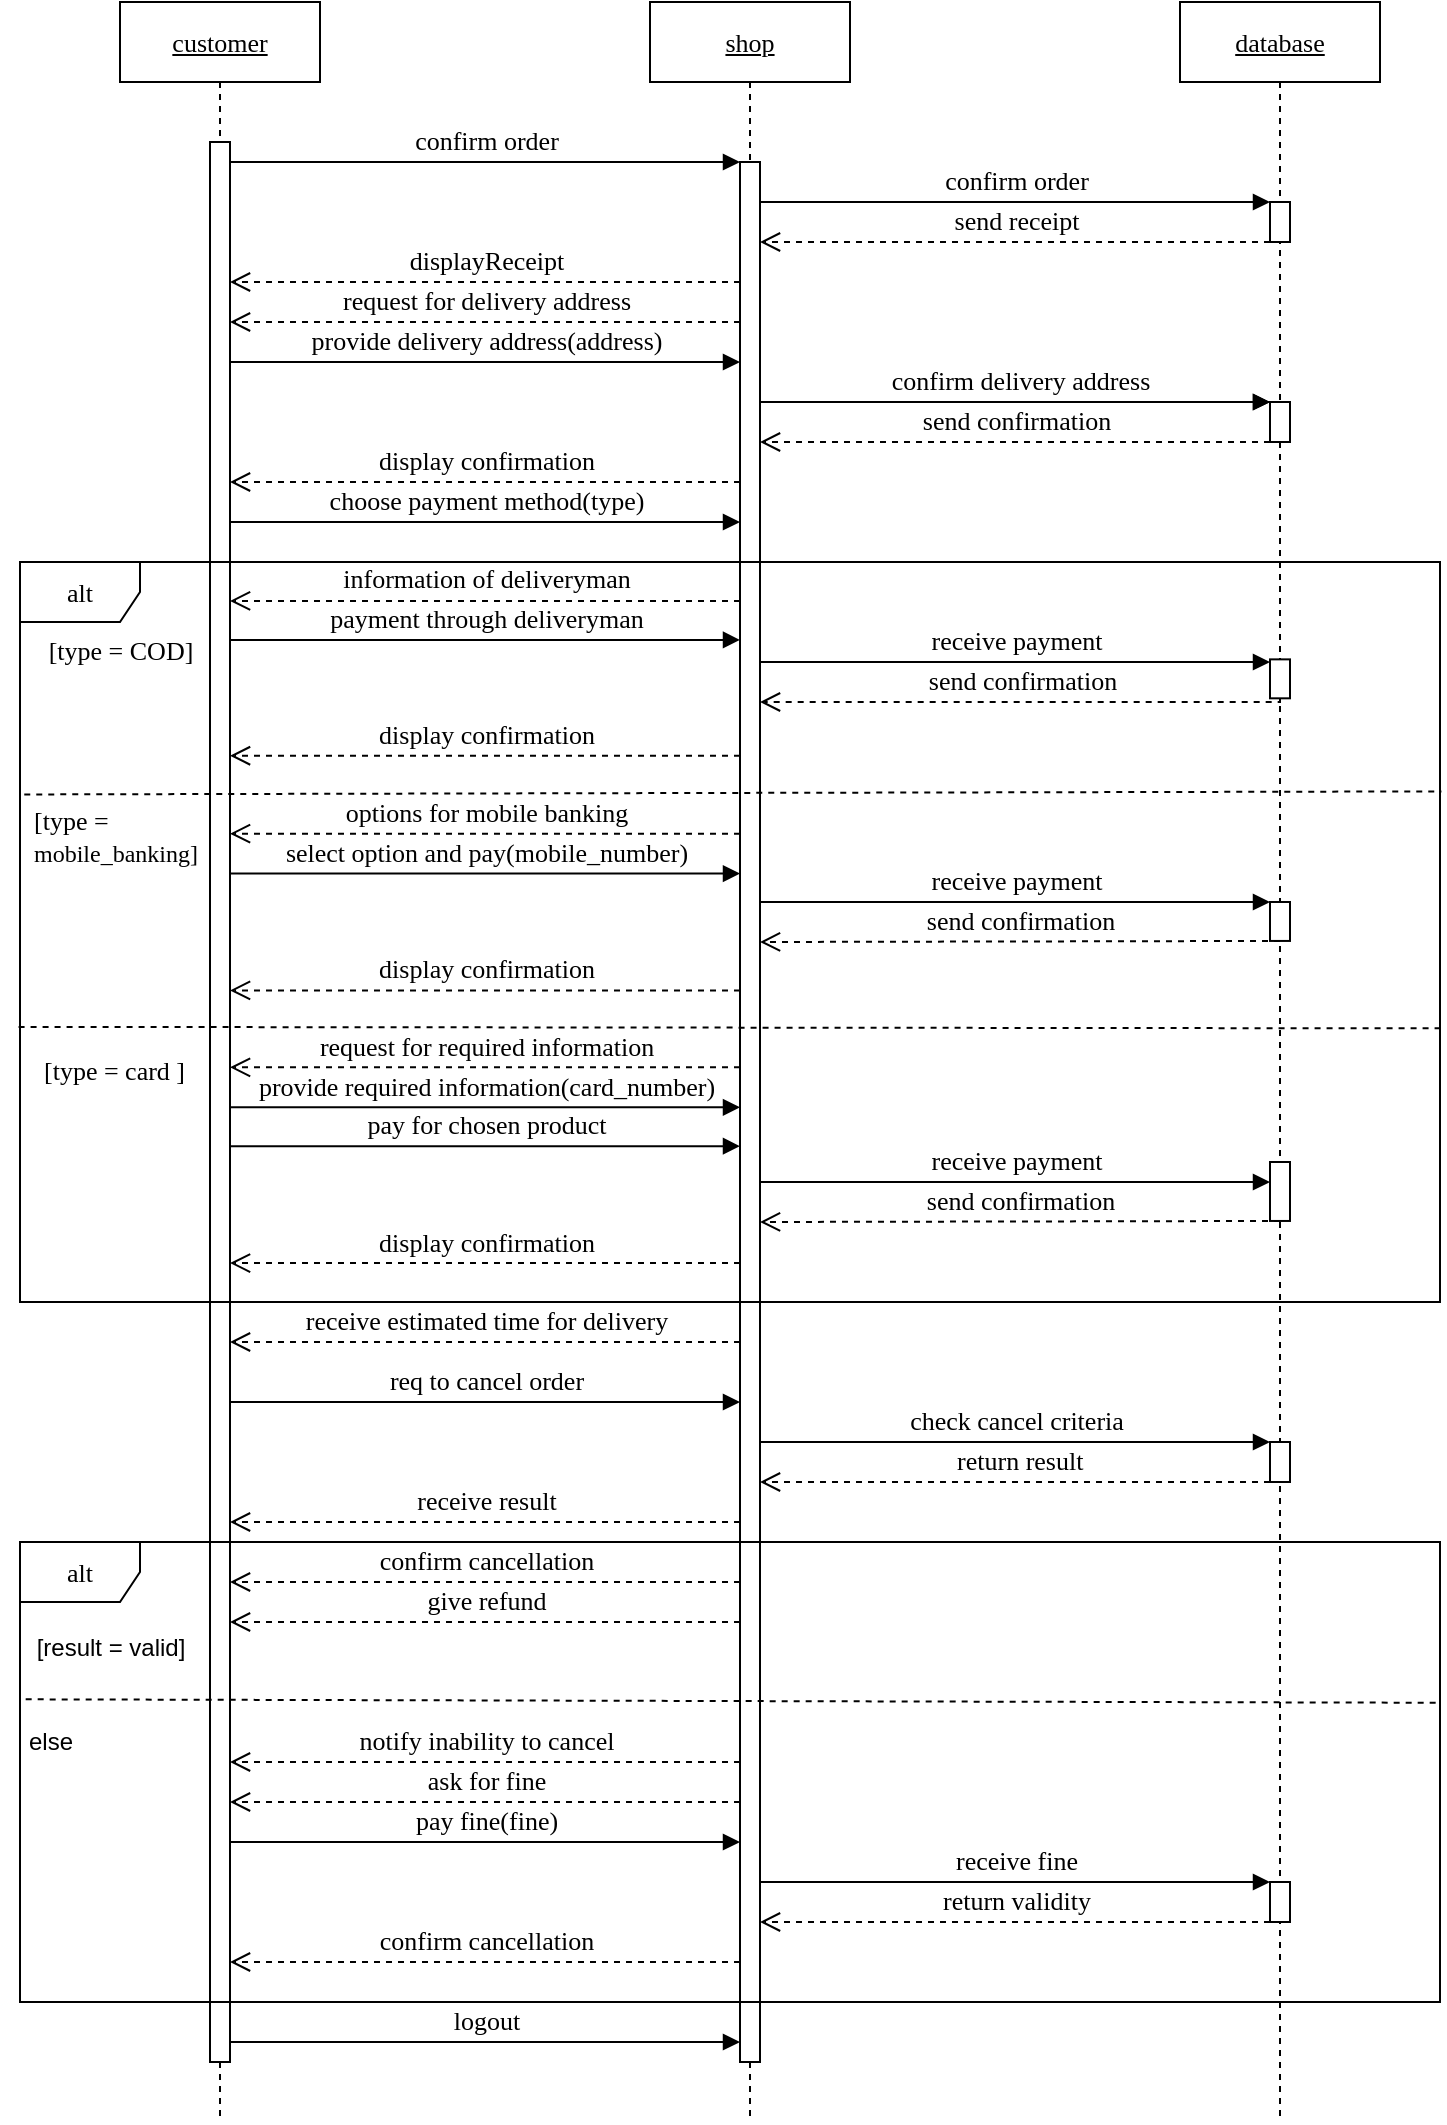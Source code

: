 <mxfile version="21.7.2" type="device">
  <diagram name="Page-1" id="2YBvvXClWsGukQMizWep">
    <mxGraphModel dx="683" dy="361" grid="1" gridSize="10" guides="1" tooltips="1" connect="1" arrows="1" fold="1" page="1" pageScale="1" pageWidth="850" pageHeight="1100" math="0" shadow="0">
      <root>
        <mxCell id="0" />
        <mxCell id="1" parent="0" />
        <mxCell id="aM9ryv3xv72pqoxQDRHE-1" value="&lt;u style=&quot;font-size: 13px;&quot;&gt;customer&lt;/u&gt;" style="shape=umlLifeline;perimeter=lifelinePerimeter;whiteSpace=wrap;html=1;container=0;dropTarget=0;collapsible=0;recursiveResize=0;outlineConnect=0;portConstraint=eastwest;newEdgeStyle={&quot;edgeStyle&quot;:&quot;elbowEdgeStyle&quot;,&quot;elbow&quot;:&quot;vertical&quot;,&quot;curved&quot;:0,&quot;rounded&quot;:0};fontFamily=Times New Roman;fontSize=13;" parent="1" vertex="1">
          <mxGeometry x="60" y="40" width="100" height="1060" as="geometry" />
        </mxCell>
        <mxCell id="aM9ryv3xv72pqoxQDRHE-2" value="" style="html=1;points=[];perimeter=orthogonalPerimeter;outlineConnect=0;targetShapes=umlLifeline;portConstraint=eastwest;newEdgeStyle={&quot;edgeStyle&quot;:&quot;elbowEdgeStyle&quot;,&quot;elbow&quot;:&quot;vertical&quot;,&quot;curved&quot;:0,&quot;rounded&quot;:0};fontFamily=Times New Roman;fontSize=13;" parent="aM9ryv3xv72pqoxQDRHE-1" vertex="1">
          <mxGeometry x="45" y="70" width="10" height="960" as="geometry" />
        </mxCell>
        <mxCell id="aM9ryv3xv72pqoxQDRHE-5" value="&lt;u style=&quot;font-size: 13px;&quot;&gt;shop&lt;/u&gt;" style="shape=umlLifeline;perimeter=lifelinePerimeter;whiteSpace=wrap;html=1;container=0;dropTarget=0;collapsible=0;recursiveResize=0;outlineConnect=0;portConstraint=eastwest;newEdgeStyle={&quot;edgeStyle&quot;:&quot;elbowEdgeStyle&quot;,&quot;elbow&quot;:&quot;vertical&quot;,&quot;curved&quot;:0,&quot;rounded&quot;:0};fontFamily=Times New Roman;fontSize=13;" parent="1" vertex="1">
          <mxGeometry x="325" y="40" width="100" height="1060" as="geometry" />
        </mxCell>
        <mxCell id="aM9ryv3xv72pqoxQDRHE-6" value="" style="html=1;points=[];perimeter=orthogonalPerimeter;outlineConnect=0;targetShapes=umlLifeline;portConstraint=eastwest;newEdgeStyle={&quot;edgeStyle&quot;:&quot;elbowEdgeStyle&quot;,&quot;elbow&quot;:&quot;vertical&quot;,&quot;curved&quot;:0,&quot;rounded&quot;:0};fontFamily=Times New Roman;fontSize=13;" parent="aM9ryv3xv72pqoxQDRHE-5" vertex="1">
          <mxGeometry x="45" y="80" width="10" height="950" as="geometry" />
        </mxCell>
        <mxCell id="zRI3TL-ee5AhWv-r6EOS-1" value="&lt;u style=&quot;font-size: 13px;&quot;&gt;database&lt;/u&gt;" style="shape=umlLifeline;perimeter=lifelinePerimeter;whiteSpace=wrap;html=1;container=1;dropTarget=0;collapsible=0;recursiveResize=0;outlineConnect=0;portConstraint=eastwest;newEdgeStyle={&quot;edgeStyle&quot;:&quot;elbowEdgeStyle&quot;,&quot;elbow&quot;:&quot;vertical&quot;,&quot;curved&quot;:0,&quot;rounded&quot;:0};fontFamily=Times New Roman;fontSize=13;" parent="1" vertex="1">
          <mxGeometry x="590" y="40" width="100" height="1060" as="geometry" />
        </mxCell>
        <mxCell id="zRI3TL-ee5AhWv-r6EOS-6" value="" style="html=1;points=[];perimeter=orthogonalPerimeter;outlineConnect=0;targetShapes=umlLifeline;portConstraint=eastwest;newEdgeStyle={&quot;edgeStyle&quot;:&quot;elbowEdgeStyle&quot;,&quot;elbow&quot;:&quot;vertical&quot;,&quot;curved&quot;:0,&quot;rounded&quot;:0};fontFamily=Times New Roman;fontSize=13;" parent="zRI3TL-ee5AhWv-r6EOS-1" vertex="1">
          <mxGeometry x="45" y="100" width="10" height="20" as="geometry" />
        </mxCell>
        <mxCell id="zRI3TL-ee5AhWv-r6EOS-3" value="confirm order" style="html=1;verticalAlign=bottom;endArrow=block;edgeStyle=elbowEdgeStyle;elbow=vertical;curved=0;rounded=0;fontFamily=Times New Roman;fontSize=13;" parent="1" source="aM9ryv3xv72pqoxQDRHE-2" target="aM9ryv3xv72pqoxQDRHE-6" edge="1">
          <mxGeometry width="80" relative="1" as="geometry">
            <mxPoint x="360" y="260" as="sourcePoint" />
            <mxPoint x="440" y="260" as="targetPoint" />
            <Array as="points">
              <mxPoint x="290" y="120" />
              <mxPoint x="280" y="130" />
            </Array>
          </mxGeometry>
        </mxCell>
        <mxCell id="zRI3TL-ee5AhWv-r6EOS-5" value="confirm order" style="html=1;verticalAlign=bottom;endArrow=block;edgeStyle=elbowEdgeStyle;elbow=vertical;curved=0;rounded=0;fontFamily=Times New Roman;fontSize=13;" parent="1" source="aM9ryv3xv72pqoxQDRHE-6" target="zRI3TL-ee5AhWv-r6EOS-6" edge="1">
          <mxGeometry width="80" relative="1" as="geometry">
            <mxPoint x="360" y="140" as="sourcePoint" />
            <mxPoint x="620" y="140" as="targetPoint" />
            <Array as="points">
              <mxPoint x="555" y="140" />
              <mxPoint x="545" y="150" />
            </Array>
          </mxGeometry>
        </mxCell>
        <mxCell id="zRI3TL-ee5AhWv-r6EOS-7" value="send receipt" style="html=1;verticalAlign=bottom;endArrow=open;dashed=1;endSize=8;edgeStyle=elbowEdgeStyle;elbow=vertical;curved=0;rounded=0;fontFamily=Times New Roman;fontSize=13;" parent="1" source="zRI3TL-ee5AhWv-r6EOS-6" target="aM9ryv3xv72pqoxQDRHE-6" edge="1">
          <mxGeometry relative="1" as="geometry">
            <mxPoint x="440" y="260" as="sourcePoint" />
            <mxPoint x="360" y="260" as="targetPoint" />
            <Array as="points">
              <mxPoint x="530" y="160" />
            </Array>
          </mxGeometry>
        </mxCell>
        <mxCell id="zRI3TL-ee5AhWv-r6EOS-8" value="displayReceipt" style="html=1;verticalAlign=bottom;endArrow=open;dashed=1;endSize=8;edgeStyle=elbowEdgeStyle;elbow=vertical;curved=0;rounded=0;fontFamily=Times New Roman;fontSize=13;" parent="1" target="aM9ryv3xv72pqoxQDRHE-2" edge="1">
          <mxGeometry relative="1" as="geometry">
            <mxPoint x="370" y="180" as="sourcePoint" />
            <mxPoint x="95" y="180" as="targetPoint" />
            <Array as="points">
              <mxPoint x="265" y="180" />
            </Array>
          </mxGeometry>
        </mxCell>
        <mxCell id="zRI3TL-ee5AhWv-r6EOS-9" value="choose payment method(type)" style="html=1;verticalAlign=bottom;endArrow=block;edgeStyle=elbowEdgeStyle;elbow=vertical;curved=0;rounded=0;fontFamily=Times New Roman;fontSize=13;" parent="1" source="aM9ryv3xv72pqoxQDRHE-2" target="aM9ryv3xv72pqoxQDRHE-6" edge="1">
          <mxGeometry width="80" relative="1" as="geometry">
            <mxPoint x="100" y="200" as="sourcePoint" />
            <mxPoint x="375" y="200" as="targetPoint" />
            <Array as="points">
              <mxPoint x="330" y="300" />
              <mxPoint x="220" y="280" />
              <mxPoint x="330" y="260" />
              <mxPoint x="295" y="200" />
              <mxPoint x="285" y="210" />
            </Array>
          </mxGeometry>
        </mxCell>
        <mxCell id="zRI3TL-ee5AhWv-r6EOS-39" value="" style="group;fontFamily=Times New Roman;fontSize=13;" parent="1" vertex="1" connectable="0">
          <mxGeometry x="9.29" y="320" width="711.42" height="370" as="geometry" />
        </mxCell>
        <mxCell id="zRI3TL-ee5AhWv-r6EOS-10" value="alt" style="shape=umlFrame;whiteSpace=wrap;html=1;pointerEvents=0;fontFamily=Times New Roman;fontSize=13;" parent="zRI3TL-ee5AhWv-r6EOS-39" vertex="1">
          <mxGeometry x="0.71" width="710.0" height="370.0" as="geometry" />
        </mxCell>
        <mxCell id="zRI3TL-ee5AhWv-r6EOS-11" value="[type = COD]" style="text;html=1;align=center;verticalAlign=middle;resizable=0;points=[];autosize=1;strokeColor=none;fillColor=none;fontFamily=Times New Roman;fontSize=13;" parent="zRI3TL-ee5AhWv-r6EOS-39" vertex="1">
          <mxGeometry x="0.71" y="29.211" width="100" height="30" as="geometry" />
        </mxCell>
        <mxCell id="zRI3TL-ee5AhWv-r6EOS-12" value="information of deliveryman" style="html=1;verticalAlign=bottom;endArrow=open;dashed=1;endSize=8;edgeStyle=elbowEdgeStyle;elbow=vertical;curved=0;rounded=0;fontFamily=Times New Roman;fontSize=13;" parent="zRI3TL-ee5AhWv-r6EOS-39" source="aM9ryv3xv72pqoxQDRHE-6" target="aM9ryv3xv72pqoxQDRHE-2" edge="1">
          <mxGeometry relative="1" as="geometry">
            <mxPoint x="355.71" y="19.474" as="sourcePoint" />
            <mxPoint x="100.71" y="19.474" as="targetPoint" />
            <Array as="points">
              <mxPoint x="250.71" y="19.474" />
            </Array>
          </mxGeometry>
        </mxCell>
        <mxCell id="zRI3TL-ee5AhWv-r6EOS-13" value="payment through deliveryman" style="html=1;verticalAlign=bottom;endArrow=block;edgeStyle=elbowEdgeStyle;elbow=vertical;curved=0;rounded=0;fontFamily=Times New Roman;fontSize=13;" parent="zRI3TL-ee5AhWv-r6EOS-39" source="aM9ryv3xv72pqoxQDRHE-2" target="aM9ryv3xv72pqoxQDRHE-6" edge="1">
          <mxGeometry width="80" relative="1" as="geometry">
            <mxPoint x="115.71" y="38.947" as="sourcePoint" />
            <mxPoint x="370.71" y="38.947" as="targetPoint" />
            <Array as="points">
              <mxPoint x="295.71" y="38.947" />
              <mxPoint x="285.71" y="48.684" />
            </Array>
          </mxGeometry>
        </mxCell>
        <mxCell id="zRI3TL-ee5AhWv-r6EOS-17" value="display confirmation" style="html=1;verticalAlign=bottom;endArrow=open;dashed=1;endSize=8;edgeStyle=elbowEdgeStyle;elbow=vertical;curved=0;rounded=0;fontFamily=Times New Roman;fontSize=13;" parent="zRI3TL-ee5AhWv-r6EOS-39" source="aM9ryv3xv72pqoxQDRHE-6" target="aM9ryv3xv72pqoxQDRHE-2" edge="1">
          <mxGeometry relative="1" as="geometry">
            <mxPoint x="365.71" y="96.882" as="sourcePoint" />
            <mxPoint x="110.71" y="96.882" as="targetPoint" />
            <Array as="points">
              <mxPoint x="260.71" y="96.882" />
            </Array>
          </mxGeometry>
        </mxCell>
        <mxCell id="zRI3TL-ee5AhWv-r6EOS-18" value="" style="endArrow=none;dashed=1;html=1;rounded=0;exitX=0.003;exitY=0.322;exitDx=0;exitDy=0;exitPerimeter=0;entryX=1.001;entryY=0.31;entryDx=0;entryDy=0;entryPerimeter=0;fontFamily=Times New Roman;fontSize=13;" parent="zRI3TL-ee5AhWv-r6EOS-39" target="zRI3TL-ee5AhWv-r6EOS-10" edge="1">
          <mxGeometry width="50" height="50" relative="1" as="geometry">
            <mxPoint x="2.84" y="116.219" as="sourcePoint" />
            <mxPoint x="710.0" y="113.999" as="targetPoint" />
          </mxGeometry>
        </mxCell>
        <mxCell id="zRI3TL-ee5AhWv-r6EOS-19" value="&lt;div style=&quot;font-size: 13px;&quot;&gt;&lt;span style=&quot;background-color: initial; font-size: 13px;&quot;&gt;[type =&lt;br&gt;&lt;/span&gt;&lt;span style=&quot;background-color: initial; font-size: 12px;&quot;&gt;mobile_banking]&lt;/span&gt;&lt;/div&gt;" style="text;html=1;align=left;verticalAlign=middle;resizable=0;points=[];autosize=1;strokeColor=none;fillColor=none;fontFamily=Times New Roman;fontSize=13;" parent="zRI3TL-ee5AhWv-r6EOS-39" vertex="1">
          <mxGeometry x="5.71" y="116.842" width="110" height="40" as="geometry" />
        </mxCell>
        <mxCell id="zRI3TL-ee5AhWv-r6EOS-20" value="options for mobile banking" style="html=1;verticalAlign=bottom;endArrow=open;dashed=1;endSize=8;edgeStyle=elbowEdgeStyle;elbow=vertical;curved=0;rounded=0;fontFamily=Times New Roman;fontSize=13;" parent="zRI3TL-ee5AhWv-r6EOS-39" source="aM9ryv3xv72pqoxQDRHE-6" target="aM9ryv3xv72pqoxQDRHE-2" edge="1">
          <mxGeometry relative="1" as="geometry">
            <mxPoint x="355.71" y="136.316" as="sourcePoint" />
            <mxPoint x="100.71" y="136.316" as="targetPoint" />
            <Array as="points">
              <mxPoint x="255.71" y="135.829" />
            </Array>
          </mxGeometry>
        </mxCell>
        <mxCell id="zRI3TL-ee5AhWv-r6EOS-21" value="select option and pay(mobile_number)" style="html=1;verticalAlign=bottom;endArrow=block;edgeStyle=elbowEdgeStyle;elbow=vertical;curved=0;rounded=0;fontFamily=Times New Roman;fontSize=13;" parent="zRI3TL-ee5AhWv-r6EOS-39" source="aM9ryv3xv72pqoxQDRHE-2" target="aM9ryv3xv72pqoxQDRHE-6" edge="1">
          <mxGeometry width="80" relative="1" as="geometry">
            <mxPoint x="100.71" y="155.789" as="sourcePoint" />
            <mxPoint x="355.71" y="155.789" as="targetPoint" />
            <Array as="points">
              <mxPoint x="290.71" y="155.789" />
              <mxPoint x="280.71" y="165.526" />
            </Array>
          </mxGeometry>
        </mxCell>
        <mxCell id="zRI3TL-ee5AhWv-r6EOS-26" value="display confirmation" style="html=1;verticalAlign=bottom;endArrow=open;dashed=1;endSize=8;edgeStyle=elbowEdgeStyle;elbow=vertical;curved=0;rounded=0;fontFamily=Times New Roman;fontSize=13;" parent="zRI3TL-ee5AhWv-r6EOS-39" source="aM9ryv3xv72pqoxQDRHE-6" target="aM9ryv3xv72pqoxQDRHE-2" edge="1">
          <mxGeometry relative="1" as="geometry">
            <mxPoint x="365.71" y="214.211" as="sourcePoint" />
            <mxPoint x="110.71" y="214.211" as="targetPoint" />
            <Array as="points">
              <mxPoint x="260.71" y="214.211" />
            </Array>
          </mxGeometry>
        </mxCell>
        <mxCell id="zRI3TL-ee5AhWv-r6EOS-27" value="" style="endArrow=none;dashed=1;html=1;rounded=0;exitX=-0.001;exitY=0.644;exitDx=0;exitDy=0;exitPerimeter=0;entryX=1.001;entryY=0.646;entryDx=0;entryDy=0;entryPerimeter=0;fontFamily=Times New Roman;fontSize=13;" parent="zRI3TL-ee5AhWv-r6EOS-39" edge="1">
          <mxGeometry width="50" height="50" relative="1" as="geometry">
            <mxPoint y="232.438" as="sourcePoint" />
            <mxPoint x="711.42" y="233.178" as="targetPoint" />
          </mxGeometry>
        </mxCell>
        <mxCell id="zRI3TL-ee5AhWv-r6EOS-28" value="&lt;div style=&quot;font-size: 13px;&quot;&gt;[type = card ]&lt;/div&gt;" style="text;html=1;align=left;verticalAlign=middle;resizable=0;points=[];autosize=1;strokeColor=none;fillColor=none;fontFamily=Times New Roman;fontSize=13;" parent="zRI3TL-ee5AhWv-r6EOS-39" vertex="1">
          <mxGeometry x="10.71" y="238.684" width="90" height="30" as="geometry" />
        </mxCell>
        <mxCell id="zRI3TL-ee5AhWv-r6EOS-29" value="request for required information" style="html=1;verticalAlign=bottom;endArrow=open;dashed=1;endSize=8;edgeStyle=elbowEdgeStyle;elbow=vertical;curved=0;rounded=0;fontFamily=Times New Roman;fontSize=13;" parent="zRI3TL-ee5AhWv-r6EOS-39" source="aM9ryv3xv72pqoxQDRHE-6" target="aM9ryv3xv72pqoxQDRHE-2" edge="1">
          <mxGeometry relative="1" as="geometry">
            <mxPoint x="355.71" y="252.671" as="sourcePoint" />
            <mxPoint x="100.71" y="252.671" as="targetPoint" />
            <Array as="points">
              <mxPoint x="255.71" y="252.671" />
            </Array>
          </mxGeometry>
        </mxCell>
        <mxCell id="zRI3TL-ee5AhWv-r6EOS-30" value="provide required information(card_number)" style="html=1;verticalAlign=bottom;endArrow=block;edgeStyle=elbowEdgeStyle;elbow=vertical;curved=0;rounded=0;fontFamily=Times New Roman;fontSize=13;" parent="zRI3TL-ee5AhWv-r6EOS-39" source="aM9ryv3xv72pqoxQDRHE-2" target="aM9ryv3xv72pqoxQDRHE-6" edge="1">
          <mxGeometry width="80" relative="1" as="geometry">
            <mxPoint x="110.71" y="272.632" as="sourcePoint" />
            <mxPoint x="365.71" y="272.632" as="targetPoint" />
            <Array as="points">
              <mxPoint x="295.71" y="272.632" />
              <mxPoint x="285.71" y="282.368" />
            </Array>
          </mxGeometry>
        </mxCell>
        <mxCell id="zRI3TL-ee5AhWv-r6EOS-31" value="pay for chosen product" style="html=1;verticalAlign=bottom;endArrow=block;edgeStyle=elbowEdgeStyle;elbow=vertical;curved=0;rounded=0;fontFamily=Times New Roman;fontSize=13;" parent="zRI3TL-ee5AhWv-r6EOS-39" source="aM9ryv3xv72pqoxQDRHE-2" target="aM9ryv3xv72pqoxQDRHE-6" edge="1">
          <mxGeometry width="80" relative="1" as="geometry">
            <mxPoint x="100.71" y="292.105" as="sourcePoint" />
            <mxPoint x="355.71" y="292.105" as="targetPoint" />
            <Array as="points">
              <mxPoint x="290.71" y="292.105" />
              <mxPoint x="280.71" y="301.842" />
            </Array>
          </mxGeometry>
        </mxCell>
        <mxCell id="zRI3TL-ee5AhWv-r6EOS-35" value="display confirmation" style="html=1;verticalAlign=bottom;endArrow=open;dashed=1;endSize=8;edgeStyle=elbowEdgeStyle;elbow=vertical;curved=0;rounded=0;fontFamily=Times New Roman;fontSize=13;" parent="zRI3TL-ee5AhWv-r6EOS-39" source="aM9ryv3xv72pqoxQDRHE-6" target="aM9ryv3xv72pqoxQDRHE-2" edge="1">
          <mxGeometry relative="1" as="geometry">
            <mxPoint x="365.71" y="350.526" as="sourcePoint" />
            <mxPoint x="110.71" y="350.526" as="targetPoint" />
            <Array as="points">
              <mxPoint x="265.71" y="350.526" />
            </Array>
          </mxGeometry>
        </mxCell>
        <mxCell id="zRI3TL-ee5AhWv-r6EOS-15" value="" style="html=1;points=[];perimeter=orthogonalPerimeter;outlineConnect=0;targetShapes=umlLifeline;portConstraint=eastwest;newEdgeStyle={&quot;edgeStyle&quot;:&quot;elbowEdgeStyle&quot;,&quot;elbow&quot;:&quot;vertical&quot;,&quot;curved&quot;:0,&quot;rounded&quot;:0};fontFamily=Times New Roman;fontSize=13;" parent="zRI3TL-ee5AhWv-r6EOS-39" vertex="1">
          <mxGeometry x="625.71" y="48.684" width="10.0" height="19.474" as="geometry" />
        </mxCell>
        <mxCell id="zRI3TL-ee5AhWv-r6EOS-23" value="" style="html=1;points=[];perimeter=orthogonalPerimeter;outlineConnect=0;targetShapes=umlLifeline;portConstraint=eastwest;newEdgeStyle={&quot;edgeStyle&quot;:&quot;elbowEdgeStyle&quot;,&quot;elbow&quot;:&quot;vertical&quot;,&quot;curved&quot;:0,&quot;rounded&quot;:0};fontFamily=Times New Roman;fontSize=13;" parent="zRI3TL-ee5AhWv-r6EOS-39" vertex="1">
          <mxGeometry x="625.71" y="169.996" width="10.0" height="19.474" as="geometry" />
        </mxCell>
        <mxCell id="zRI3TL-ee5AhWv-r6EOS-33" value="" style="html=1;points=[];perimeter=orthogonalPerimeter;outlineConnect=0;targetShapes=umlLifeline;portConstraint=eastwest;newEdgeStyle={&quot;edgeStyle&quot;:&quot;elbowEdgeStyle&quot;,&quot;elbow&quot;:&quot;vertical&quot;,&quot;curved&quot;:0,&quot;rounded&quot;:0};fontFamily=Times New Roman;fontSize=13;" parent="zRI3TL-ee5AhWv-r6EOS-39" vertex="1">
          <mxGeometry x="625.71" y="300" width="10" height="29.48" as="geometry" />
        </mxCell>
        <mxCell id="zRI3TL-ee5AhWv-r6EOS-14" value="receive payment" style="html=1;verticalAlign=bottom;endArrow=block;edgeStyle=elbowEdgeStyle;elbow=vertical;curved=0;rounded=0;fontFamily=Times New Roman;fontSize=13;" parent="1" source="aM9ryv3xv72pqoxQDRHE-6" target="zRI3TL-ee5AhWv-r6EOS-15" edge="1">
          <mxGeometry width="80" relative="1" as="geometry">
            <mxPoint x="380" y="370" as="sourcePoint" />
            <mxPoint x="635" y="370" as="targetPoint" />
            <Array as="points">
              <mxPoint x="570" y="370" />
              <mxPoint x="560" y="380" />
            </Array>
          </mxGeometry>
        </mxCell>
        <mxCell id="zRI3TL-ee5AhWv-r6EOS-16" value="send confirmation" style="html=1;verticalAlign=bottom;endArrow=open;dashed=1;endSize=8;edgeStyle=elbowEdgeStyle;elbow=vertical;curved=0;rounded=0;fontFamily=Times New Roman;fontSize=13;" parent="1" source="zRI3TL-ee5AhWv-r6EOS-15" target="aM9ryv3xv72pqoxQDRHE-6" edge="1">
          <mxGeometry relative="1" as="geometry">
            <mxPoint x="635" y="390" as="sourcePoint" />
            <mxPoint x="380" y="390" as="targetPoint" />
            <Array as="points">
              <mxPoint x="530" y="390" />
            </Array>
          </mxGeometry>
        </mxCell>
        <mxCell id="zRI3TL-ee5AhWv-r6EOS-22" value="receive payment" style="html=1;verticalAlign=bottom;endArrow=block;edgeStyle=elbowEdgeStyle;elbow=vertical;curved=0;rounded=0;fontFamily=Times New Roman;fontSize=13;" parent="1" source="aM9ryv3xv72pqoxQDRHE-6" target="zRI3TL-ee5AhWv-r6EOS-23" edge="1">
          <mxGeometry width="80" relative="1" as="geometry">
            <mxPoint x="380" y="490" as="sourcePoint" />
            <mxPoint x="635" y="490" as="targetPoint" />
            <Array as="points">
              <mxPoint x="565" y="490" />
              <mxPoint x="555" y="500" />
            </Array>
          </mxGeometry>
        </mxCell>
        <mxCell id="zRI3TL-ee5AhWv-r6EOS-24" value="send confirmation" style="html=1;verticalAlign=bottom;endArrow=open;dashed=1;endSize=8;edgeStyle=elbowEdgeStyle;elbow=vertical;curved=0;rounded=0;fontFamily=Times New Roman;fontSize=13;" parent="1" source="zRI3TL-ee5AhWv-r6EOS-23" target="aM9ryv3xv72pqoxQDRHE-6" edge="1">
          <mxGeometry relative="1" as="geometry">
            <mxPoint x="635" y="510" as="sourcePoint" />
            <mxPoint x="380" y="510" as="targetPoint" />
            <Array as="points">
              <mxPoint x="530" y="510" />
            </Array>
          </mxGeometry>
        </mxCell>
        <mxCell id="zRI3TL-ee5AhWv-r6EOS-32" value="receive payment" style="html=1;verticalAlign=bottom;endArrow=block;edgeStyle=elbowEdgeStyle;elbow=vertical;curved=0;rounded=0;fontFamily=Times New Roman;fontSize=13;" parent="1" source="aM9ryv3xv72pqoxQDRHE-6" target="zRI3TL-ee5AhWv-r6EOS-33" edge="1">
          <mxGeometry width="80" relative="1" as="geometry">
            <mxPoint x="380" y="630" as="sourcePoint" />
            <mxPoint x="635" y="630" as="targetPoint" />
            <Array as="points">
              <mxPoint x="565" y="630" />
              <mxPoint x="555" y="640" />
            </Array>
          </mxGeometry>
        </mxCell>
        <mxCell id="zRI3TL-ee5AhWv-r6EOS-34" value="send confirmation" style="html=1;verticalAlign=bottom;endArrow=open;dashed=1;endSize=8;edgeStyle=elbowEdgeStyle;elbow=vertical;curved=0;rounded=0;fontFamily=Times New Roman;fontSize=13;" parent="1" source="zRI3TL-ee5AhWv-r6EOS-33" target="aM9ryv3xv72pqoxQDRHE-6" edge="1">
          <mxGeometry relative="1" as="geometry">
            <mxPoint x="635" y="650" as="sourcePoint" />
            <mxPoint x="380" y="650" as="targetPoint" />
            <Array as="points">
              <mxPoint x="530" y="650" />
            </Array>
          </mxGeometry>
        </mxCell>
        <mxCell id="zRI3TL-ee5AhWv-r6EOS-40" value="request for delivery address" style="html=1;verticalAlign=bottom;endArrow=open;dashed=1;endSize=8;edgeStyle=elbowEdgeStyle;elbow=vertical;curved=0;rounded=0;fontFamily=Times New Roman;fontSize=13;" parent="1" source="aM9ryv3xv72pqoxQDRHE-6" target="aM9ryv3xv72pqoxQDRHE-2" edge="1">
          <mxGeometry relative="1" as="geometry">
            <mxPoint x="380" y="190" as="sourcePoint" />
            <mxPoint x="125" y="190" as="targetPoint" />
            <Array as="points">
              <mxPoint x="330" y="200" />
              <mxPoint x="240" y="210" />
            </Array>
          </mxGeometry>
        </mxCell>
        <mxCell id="zRI3TL-ee5AhWv-r6EOS-41" value="provide delivery address(address)" style="html=1;verticalAlign=bottom;endArrow=block;edgeStyle=elbowEdgeStyle;elbow=vertical;curved=0;rounded=0;fontFamily=Times New Roman;fontSize=13;" parent="1" source="aM9ryv3xv72pqoxQDRHE-2" target="aM9ryv3xv72pqoxQDRHE-6" edge="1">
          <mxGeometry width="80" relative="1" as="geometry">
            <mxPoint x="120" y="220" as="sourcePoint" />
            <mxPoint x="375" y="220" as="targetPoint" />
            <Array as="points">
              <mxPoint x="335" y="220" />
              <mxPoint x="300" y="160" />
              <mxPoint x="290" y="170" />
            </Array>
          </mxGeometry>
        </mxCell>
        <mxCell id="zRI3TL-ee5AhWv-r6EOS-42" value="confirm delivery address" style="html=1;verticalAlign=bottom;endArrow=block;edgeStyle=elbowEdgeStyle;elbow=vertical;curved=0;rounded=0;fontFamily=Times New Roman;fontSize=13;" parent="1" source="zRI3TL-ee5AhWv-r6EOS-43" edge="1">
          <mxGeometry y="-80" width="80" relative="1" as="geometry">
            <mxPoint x="380" y="240" as="sourcePoint" />
            <mxPoint x="635" y="240" as="targetPoint" />
            <Array as="points">
              <mxPoint x="590" y="240" />
              <mxPoint x="565" y="180" />
              <mxPoint x="555" y="190" />
            </Array>
            <mxPoint x="-80" y="-80" as="offset" />
          </mxGeometry>
        </mxCell>
        <mxCell id="zRI3TL-ee5AhWv-r6EOS-44" value="" style="html=1;verticalAlign=bottom;endArrow=block;edgeStyle=elbowEdgeStyle;elbow=vertical;curved=0;rounded=0;fontFamily=Times New Roman;fontSize=13;" parent="1" target="zRI3TL-ee5AhWv-r6EOS-43" edge="1">
          <mxGeometry width="80" relative="1" as="geometry">
            <mxPoint x="380" y="240" as="sourcePoint" />
            <mxPoint x="635" y="240" as="targetPoint" />
            <Array as="points" />
          </mxGeometry>
        </mxCell>
        <mxCell id="zRI3TL-ee5AhWv-r6EOS-43" value="" style="html=1;points=[];perimeter=orthogonalPerimeter;outlineConnect=0;targetShapes=umlLifeline;portConstraint=eastwest;newEdgeStyle={&quot;edgeStyle&quot;:&quot;elbowEdgeStyle&quot;,&quot;elbow&quot;:&quot;vertical&quot;,&quot;curved&quot;:0,&quot;rounded&quot;:0};fontFamily=Times New Roman;fontSize=13;" parent="1" vertex="1">
          <mxGeometry x="635" y="240" width="10" height="20" as="geometry" />
        </mxCell>
        <mxCell id="zRI3TL-ee5AhWv-r6EOS-45" value="send confirmation" style="html=1;verticalAlign=bottom;endArrow=open;dashed=1;endSize=8;edgeStyle=elbowEdgeStyle;elbow=vertical;curved=0;rounded=0;fontFamily=Times New Roman;fontSize=13;" parent="1" source="zRI3TL-ee5AhWv-r6EOS-43" target="aM9ryv3xv72pqoxQDRHE-6" edge="1">
          <mxGeometry relative="1" as="geometry">
            <mxPoint x="635" y="260" as="sourcePoint" />
            <mxPoint x="380" y="260" as="targetPoint" />
            <Array as="points">
              <mxPoint x="530" y="260" />
            </Array>
          </mxGeometry>
        </mxCell>
        <mxCell id="zRI3TL-ee5AhWv-r6EOS-46" value="display confirmation" style="html=1;verticalAlign=bottom;endArrow=open;dashed=1;endSize=8;edgeStyle=elbowEdgeStyle;elbow=vertical;curved=0;rounded=0;fontFamily=Times New Roman;fontSize=13;" parent="1" source="aM9ryv3xv72pqoxQDRHE-6" target="aM9ryv3xv72pqoxQDRHE-2" edge="1">
          <mxGeometry relative="1" as="geometry">
            <mxPoint x="365" y="280" as="sourcePoint" />
            <mxPoint x="110" y="280" as="targetPoint" />
            <Array as="points">
              <mxPoint x="260" y="280" />
            </Array>
          </mxGeometry>
        </mxCell>
        <mxCell id="zRI3TL-ee5AhWv-r6EOS-47" value="req to cancel order" style="html=1;verticalAlign=bottom;endArrow=block;edgeStyle=elbowEdgeStyle;elbow=vertical;curved=0;rounded=0;fontFamily=Times New Roman;fontSize=13;" parent="1" source="aM9ryv3xv72pqoxQDRHE-2" target="aM9ryv3xv72pqoxQDRHE-6" edge="1">
          <mxGeometry width="80" relative="1" as="geometry">
            <mxPoint x="270" y="630" as="sourcePoint" />
            <mxPoint x="350" y="630" as="targetPoint" />
            <Array as="points">
              <mxPoint x="230" y="740" />
            </Array>
          </mxGeometry>
        </mxCell>
        <mxCell id="zRI3TL-ee5AhWv-r6EOS-48" value="check cancel criteria" style="html=1;verticalAlign=bottom;endArrow=block;edgeStyle=elbowEdgeStyle;elbow=vertical;curved=0;rounded=0;fontFamily=Times New Roman;fontSize=13;" parent="1" source="aM9ryv3xv72pqoxQDRHE-6" target="zRI3TL-ee5AhWv-r6EOS-49" edge="1">
          <mxGeometry width="80" relative="1" as="geometry">
            <mxPoint x="380" y="740" as="sourcePoint" />
            <mxPoint x="635" y="740" as="targetPoint" />
            <Array as="points">
              <mxPoint x="460" y="760" />
              <mxPoint x="508" y="740" />
            </Array>
          </mxGeometry>
        </mxCell>
        <mxCell id="zRI3TL-ee5AhWv-r6EOS-49" value="" style="html=1;points=[];perimeter=orthogonalPerimeter;outlineConnect=0;targetShapes=umlLifeline;portConstraint=eastwest;newEdgeStyle={&quot;edgeStyle&quot;:&quot;elbowEdgeStyle&quot;,&quot;elbow&quot;:&quot;vertical&quot;,&quot;curved&quot;:0,&quot;rounded&quot;:0};fontFamily=Times New Roman;fontSize=13;" parent="1" vertex="1">
          <mxGeometry x="635" y="760" width="10" height="20" as="geometry" />
        </mxCell>
        <mxCell id="zRI3TL-ee5AhWv-r6EOS-50" value="&amp;nbsp;return result" style="html=1;verticalAlign=bottom;endArrow=open;dashed=1;endSize=8;edgeStyle=elbowEdgeStyle;elbow=vertical;curved=0;rounded=0;fontFamily=Times New Roman;fontSize=13;" parent="1" source="zRI3TL-ee5AhWv-r6EOS-49" target="aM9ryv3xv72pqoxQDRHE-6" edge="1">
          <mxGeometry relative="1" as="geometry">
            <mxPoint x="625" y="760" as="sourcePoint" />
            <mxPoint x="370" y="760" as="targetPoint" />
            <Array as="points">
              <mxPoint x="460" y="780" />
              <mxPoint x="460" y="770" />
              <mxPoint x="520" y="760" />
            </Array>
          </mxGeometry>
        </mxCell>
        <mxCell id="zRI3TL-ee5AhWv-r6EOS-51" value="receive result" style="html=1;verticalAlign=bottom;endArrow=open;dashed=1;endSize=8;edgeStyle=elbowEdgeStyle;elbow=vertical;curved=0;rounded=0;fontFamily=Times New Roman;fontSize=13;" parent="1" source="aM9ryv3xv72pqoxQDRHE-6" target="aM9ryv3xv72pqoxQDRHE-2" edge="1">
          <mxGeometry relative="1" as="geometry">
            <mxPoint x="375" y="780" as="sourcePoint" />
            <mxPoint x="120" y="780" as="targetPoint" />
            <Array as="points">
              <mxPoint x="350" y="800" />
              <mxPoint x="330" y="800" />
              <mxPoint x="300" y="790" />
              <mxPoint x="260" y="780" />
            </Array>
          </mxGeometry>
        </mxCell>
        <mxCell id="zRI3TL-ee5AhWv-r6EOS-65" value="logout" style="html=1;verticalAlign=bottom;endArrow=block;edgeStyle=elbowEdgeStyle;elbow=vertical;curved=0;rounded=0;fontFamily=Times New Roman;fontSize=13;" parent="1" source="aM9ryv3xv72pqoxQDRHE-2" target="aM9ryv3xv72pqoxQDRHE-6" edge="1">
          <mxGeometry width="80" relative="1" as="geometry">
            <mxPoint x="110" y="1050" as="sourcePoint" />
            <mxPoint x="365" y="1050" as="targetPoint" />
            <Array as="points">
              <mxPoint x="270" y="1060" />
              <mxPoint x="233" y="1050" />
            </Array>
          </mxGeometry>
        </mxCell>
        <mxCell id="zRI3TL-ee5AhWv-r6EOS-66" value="" style="group" parent="1" vertex="1" connectable="0">
          <mxGeometry y="810" width="720" height="230" as="geometry" />
        </mxCell>
        <mxCell id="zRI3TL-ee5AhWv-r6EOS-52" value="alt" style="shape=umlFrame;whiteSpace=wrap;html=1;pointerEvents=0;fontFamily=Times New Roman;fontSize=13;" parent="zRI3TL-ee5AhWv-r6EOS-66" vertex="1">
          <mxGeometry x="10" width="710" height="230" as="geometry" />
        </mxCell>
        <mxCell id="zRI3TL-ee5AhWv-r6EOS-53" value="[result = valid]" style="text;html=1;align=center;verticalAlign=middle;resizable=0;points=[];autosize=1;strokeColor=none;fillColor=none;" parent="zRI3TL-ee5AhWv-r6EOS-66" vertex="1">
          <mxGeometry x="5" y="38" width="100" height="30" as="geometry" />
        </mxCell>
        <mxCell id="zRI3TL-ee5AhWv-r6EOS-54" value="confirm cancellation" style="html=1;verticalAlign=bottom;endArrow=open;dashed=1;endSize=8;edgeStyle=elbowEdgeStyle;elbow=vertical;curved=0;rounded=0;fontFamily=Times New Roman;fontSize=13;" parent="zRI3TL-ee5AhWv-r6EOS-66" source="aM9ryv3xv72pqoxQDRHE-6" target="aM9ryv3xv72pqoxQDRHE-2" edge="1">
          <mxGeometry relative="1" as="geometry">
            <mxPoint x="365" y="20" as="sourcePoint" />
            <mxPoint x="110" y="20" as="targetPoint" />
            <Array as="points">
              <mxPoint x="255" y="20" />
            </Array>
          </mxGeometry>
        </mxCell>
        <mxCell id="zRI3TL-ee5AhWv-r6EOS-55" value="give refund" style="html=1;verticalAlign=bottom;endArrow=open;dashed=1;endSize=8;edgeStyle=elbowEdgeStyle;elbow=vertical;curved=0;rounded=0;fontFamily=Times New Roman;fontSize=13;" parent="zRI3TL-ee5AhWv-r6EOS-66" source="aM9ryv3xv72pqoxQDRHE-6" target="aM9ryv3xv72pqoxQDRHE-2" edge="1">
          <mxGeometry relative="1" as="geometry">
            <mxPoint x="365" y="40" as="sourcePoint" />
            <mxPoint x="110" y="40" as="targetPoint" />
            <Array as="points">
              <mxPoint x="255" y="40" />
            </Array>
          </mxGeometry>
        </mxCell>
        <mxCell id="zRI3TL-ee5AhWv-r6EOS-56" value="" style="endArrow=none;dashed=1;html=1;rounded=0;exitX=0.004;exitY=0.342;exitDx=0;exitDy=0;exitPerimeter=0;entryX=1;entryY=0.406;entryDx=0;entryDy=0;entryPerimeter=0;fontFamily=Times New Roman;fontSize=13;" parent="zRI3TL-ee5AhWv-r6EOS-66" source="zRI3TL-ee5AhWv-r6EOS-52" edge="1">
          <mxGeometry width="50" height="50" relative="1" as="geometry">
            <mxPoint x="10.71" y="79.46" as="sourcePoint" />
            <mxPoint x="720" y="80.38" as="targetPoint" />
          </mxGeometry>
        </mxCell>
        <mxCell id="zRI3TL-ee5AhWv-r6EOS-57" value="else" style="text;html=1;align=center;verticalAlign=middle;resizable=0;points=[];autosize=1;strokeColor=none;fillColor=none;" parent="zRI3TL-ee5AhWv-r6EOS-66" vertex="1">
          <mxGeometry y="85" width="50" height="30" as="geometry" />
        </mxCell>
        <mxCell id="zRI3TL-ee5AhWv-r6EOS-58" value="notify inability to cancel" style="html=1;verticalAlign=bottom;endArrow=open;dashed=1;endSize=8;edgeStyle=elbowEdgeStyle;elbow=vertical;curved=0;rounded=0;fontFamily=Times New Roman;fontSize=13;" parent="zRI3TL-ee5AhWv-r6EOS-66" source="aM9ryv3xv72pqoxQDRHE-6" target="aM9ryv3xv72pqoxQDRHE-2" edge="1">
          <mxGeometry relative="1" as="geometry">
            <mxPoint x="365" y="99.38" as="sourcePoint" />
            <mxPoint x="110" y="99.38" as="targetPoint" />
            <Array as="points">
              <mxPoint x="350" y="110" />
              <mxPoint x="250" y="99.38" />
            </Array>
          </mxGeometry>
        </mxCell>
        <mxCell id="zRI3TL-ee5AhWv-r6EOS-59" value="ask for fine" style="html=1;verticalAlign=bottom;endArrow=open;dashed=1;endSize=8;edgeStyle=elbowEdgeStyle;elbow=vertical;curved=0;rounded=0;fontFamily=Times New Roman;fontSize=13;" parent="zRI3TL-ee5AhWv-r6EOS-66" source="aM9ryv3xv72pqoxQDRHE-6" target="aM9ryv3xv72pqoxQDRHE-2" edge="1">
          <mxGeometry relative="1" as="geometry">
            <mxPoint x="365" y="130" as="sourcePoint" />
            <mxPoint x="110" y="130" as="targetPoint" />
            <Array as="points">
              <mxPoint x="345" y="130" />
              <mxPoint x="245" y="119.38" />
            </Array>
          </mxGeometry>
        </mxCell>
        <mxCell id="zRI3TL-ee5AhWv-r6EOS-60" value="pay fine(fine)" style="html=1;verticalAlign=bottom;endArrow=block;edgeStyle=elbowEdgeStyle;elbow=vertical;curved=0;rounded=0;fontFamily=Times New Roman;fontSize=13;" parent="zRI3TL-ee5AhWv-r6EOS-66" source="aM9ryv3xv72pqoxQDRHE-2" target="aM9ryv3xv72pqoxQDRHE-6" edge="1">
          <mxGeometry width="80" relative="1" as="geometry">
            <mxPoint x="110" y="150" as="sourcePoint" />
            <mxPoint x="365" y="150" as="targetPoint" />
            <Array as="points">
              <mxPoint x="238" y="150" />
            </Array>
          </mxGeometry>
        </mxCell>
        <mxCell id="zRI3TL-ee5AhWv-r6EOS-64" value="confirm cancellation" style="html=1;verticalAlign=bottom;endArrow=open;dashed=1;endSize=8;edgeStyle=elbowEdgeStyle;elbow=vertical;curved=0;rounded=0;fontFamily=Times New Roman;fontSize=13;" parent="zRI3TL-ee5AhWv-r6EOS-66" source="aM9ryv3xv72pqoxQDRHE-6" target="aM9ryv3xv72pqoxQDRHE-2" edge="1">
          <mxGeometry relative="1" as="geometry">
            <mxPoint x="365" y="210" as="sourcePoint" />
            <mxPoint x="110" y="210" as="targetPoint" />
            <Array as="points">
              <mxPoint x="250" y="210" />
            </Array>
          </mxGeometry>
        </mxCell>
        <mxCell id="zRI3TL-ee5AhWv-r6EOS-62" value="" style="html=1;points=[];perimeter=orthogonalPerimeter;outlineConnect=0;targetShapes=umlLifeline;portConstraint=eastwest;newEdgeStyle={&quot;edgeStyle&quot;:&quot;elbowEdgeStyle&quot;,&quot;elbow&quot;:&quot;vertical&quot;,&quot;curved&quot;:0,&quot;rounded&quot;:0};fontFamily=Times New Roman;fontSize=13;" parent="zRI3TL-ee5AhWv-r6EOS-66" vertex="1">
          <mxGeometry x="635" y="170" width="10" height="20" as="geometry" />
        </mxCell>
        <mxCell id="HNIjWtRmkuiPck9k-ykl-1" value="receive estimated time for delivery" style="html=1;verticalAlign=bottom;endArrow=open;dashed=1;endSize=8;edgeStyle=elbowEdgeStyle;elbow=vertical;curved=0;rounded=0;fontFamily=Times New Roman;fontSize=13;" parent="1" source="aM9ryv3xv72pqoxQDRHE-6" target="aM9ryv3xv72pqoxQDRHE-2" edge="1">
          <mxGeometry relative="1" as="geometry">
            <mxPoint x="365" y="700" as="sourcePoint" />
            <mxPoint x="110" y="700" as="targetPoint" />
            <Array as="points">
              <mxPoint x="250" y="710" />
            </Array>
          </mxGeometry>
        </mxCell>
        <mxCell id="zRI3TL-ee5AhWv-r6EOS-61" value="receive fine" style="html=1;verticalAlign=bottom;endArrow=block;edgeStyle=elbowEdgeStyle;elbow=vertical;curved=0;rounded=0;fontFamily=Times New Roman;fontSize=13;" parent="1" source="aM9ryv3xv72pqoxQDRHE-6" target="zRI3TL-ee5AhWv-r6EOS-62" edge="1">
          <mxGeometry width="80" relative="1" as="geometry">
            <mxPoint x="380" y="980" as="sourcePoint" />
            <mxPoint x="635" y="980" as="targetPoint" />
            <Array as="points">
              <mxPoint x="503" y="980" />
            </Array>
          </mxGeometry>
        </mxCell>
        <mxCell id="zRI3TL-ee5AhWv-r6EOS-63" value="return validity" style="html=1;verticalAlign=bottom;endArrow=open;dashed=1;endSize=8;edgeStyle=elbowEdgeStyle;elbow=vertical;curved=0;rounded=0;fontFamily=Times New Roman;fontSize=13;" parent="1" source="zRI3TL-ee5AhWv-r6EOS-62" target="aM9ryv3xv72pqoxQDRHE-6" edge="1">
          <mxGeometry relative="1" as="geometry">
            <mxPoint x="553" y="1000" as="sourcePoint" />
            <mxPoint x="298" y="1000" as="targetPoint" />
            <Array as="points">
              <mxPoint x="528" y="1000" />
              <mxPoint x="428" y="989.38" />
            </Array>
          </mxGeometry>
        </mxCell>
      </root>
    </mxGraphModel>
  </diagram>
</mxfile>
